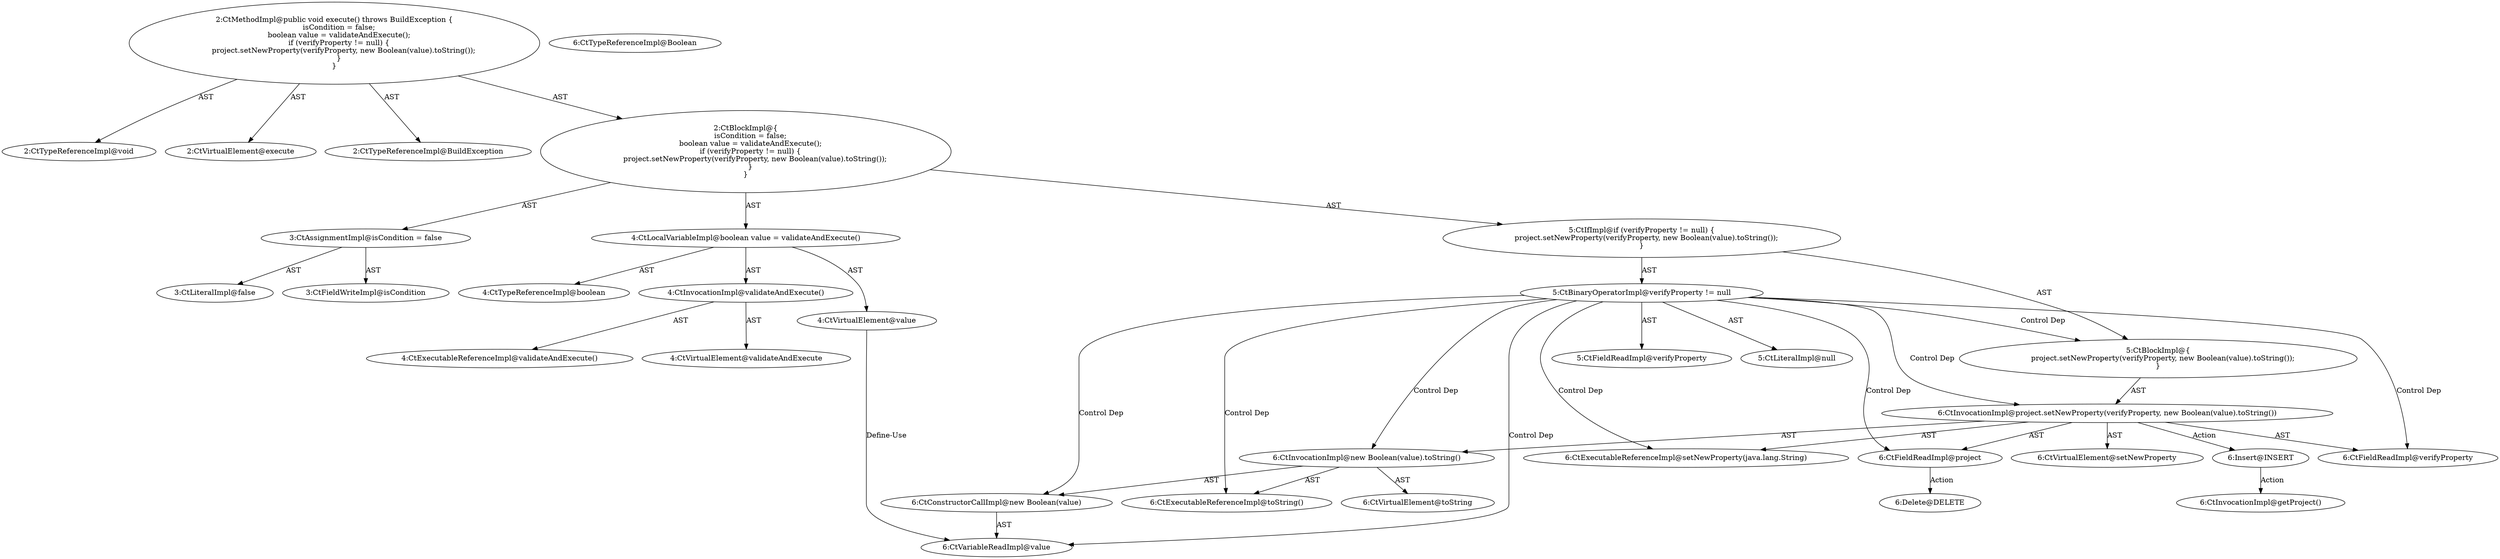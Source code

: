 digraph "execute#?" {
0 [label="2:CtTypeReferenceImpl@void" shape=ellipse]
1 [label="2:CtVirtualElement@execute" shape=ellipse]
2 [label="2:CtTypeReferenceImpl@BuildException" shape=ellipse]
3 [label="3:CtFieldWriteImpl@isCondition" shape=ellipse]
4 [label="3:CtLiteralImpl@false" shape=ellipse]
5 [label="3:CtAssignmentImpl@isCondition = false" shape=ellipse]
6 [label="4:CtTypeReferenceImpl@boolean" shape=ellipse]
7 [label="4:CtExecutableReferenceImpl@validateAndExecute()" shape=ellipse]
8 [label="4:CtVirtualElement@validateAndExecute" shape=ellipse]
9 [label="4:CtInvocationImpl@validateAndExecute()" shape=ellipse]
10 [label="4:CtVirtualElement@value" shape=ellipse]
11 [label="4:CtLocalVariableImpl@boolean value = validateAndExecute()" shape=ellipse]
12 [label="5:CtFieldReadImpl@verifyProperty" shape=ellipse]
13 [label="5:CtLiteralImpl@null" shape=ellipse]
14 [label="5:CtBinaryOperatorImpl@verifyProperty != null" shape=ellipse]
15 [label="6:CtExecutableReferenceImpl@setNewProperty(java.lang.String)" shape=ellipse]
16 [label="6:CtVirtualElement@setNewProperty" shape=ellipse]
17 [label="6:CtFieldReadImpl@project" shape=ellipse]
18 [label="6:CtFieldReadImpl@verifyProperty" shape=ellipse]
19 [label="6:CtExecutableReferenceImpl@toString()" shape=ellipse]
20 [label="6:CtVirtualElement@toString" shape=ellipse]
21 [label="6:CtTypeReferenceImpl@Boolean" shape=ellipse]
22 [label="6:CtVariableReadImpl@value" shape=ellipse]
23 [label="6:CtConstructorCallImpl@new Boolean(value)" shape=ellipse]
24 [label="6:CtInvocationImpl@new Boolean(value).toString()" shape=ellipse]
25 [label="6:CtInvocationImpl@project.setNewProperty(verifyProperty, new Boolean(value).toString())" shape=ellipse]
26 [label="5:CtBlockImpl@\{
    project.setNewProperty(verifyProperty, new Boolean(value).toString());
\}" shape=ellipse]
27 [label="5:CtIfImpl@if (verifyProperty != null) \{
    project.setNewProperty(verifyProperty, new Boolean(value).toString());
\}" shape=ellipse]
28 [label="2:CtBlockImpl@\{
    isCondition = false;
    boolean value = validateAndExecute();
    if (verifyProperty != null) \{
        project.setNewProperty(verifyProperty, new Boolean(value).toString());
    \}
\}" shape=ellipse]
29 [label="2:CtMethodImpl@public void execute() throws BuildException \{
    isCondition = false;
    boolean value = validateAndExecute();
    if (verifyProperty != null) \{
        project.setNewProperty(verifyProperty, new Boolean(value).toString());
    \}
\}" shape=ellipse]
30 [label="6:Delete@DELETE" shape=ellipse]
31 [label="6:Insert@INSERT" shape=ellipse]
32 [label="6:CtInvocationImpl@getProject()" shape=ellipse]
5 -> 3 [label="AST"];
5 -> 4 [label="AST"];
9 -> 8 [label="AST"];
9 -> 7 [label="AST"];
10 -> 22 [label="Define-Use"];
11 -> 10 [label="AST"];
11 -> 6 [label="AST"];
11 -> 9 [label="AST"];
14 -> 12 [label="AST"];
14 -> 13 [label="AST"];
14 -> 26 [label="Control Dep"];
14 -> 25 [label="Control Dep"];
14 -> 15 [label="Control Dep"];
14 -> 17 [label="Control Dep"];
14 -> 18 [label="Control Dep"];
14 -> 24 [label="Control Dep"];
14 -> 19 [label="Control Dep"];
14 -> 23 [label="Control Dep"];
14 -> 22 [label="Control Dep"];
17 -> 30 [label="Action"];
23 -> 22 [label="AST"];
24 -> 20 [label="AST"];
24 -> 23 [label="AST"];
24 -> 19 [label="AST"];
25 -> 16 [label="AST"];
25 -> 17 [label="AST"];
25 -> 15 [label="AST"];
25 -> 18 [label="AST"];
25 -> 24 [label="AST"];
25 -> 31 [label="Action"];
26 -> 25 [label="AST"];
27 -> 14 [label="AST"];
27 -> 26 [label="AST"];
28 -> 5 [label="AST"];
28 -> 11 [label="AST"];
28 -> 27 [label="AST"];
29 -> 1 [label="AST"];
29 -> 0 [label="AST"];
29 -> 2 [label="AST"];
29 -> 28 [label="AST"];
31 -> 32 [label="Action"];
}